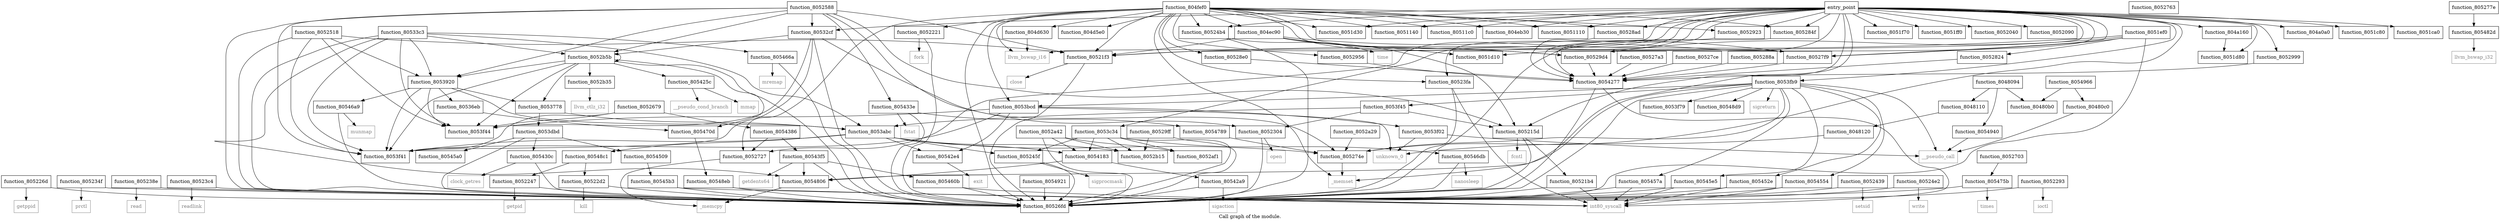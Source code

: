 digraph "Call graph of the module." {
  label="Call graph of the module.";
  node [shape=record];

  Node_function_8052293 [label="{function_8052293}"];
  Node_function_805274e [label="{function_805274e}"];
  Node_function_805226d [label="{function_805226d}"];
  Node_function_80522d2 [label="{function_80522d2}"];
  Node_function_8053f79 [label="{function_8053f79}"];
  Node_function_8052763 [label="{function_8052763}"];
  Node_function_8052b15 [label="{function_8052b15}"];
  Node_function_805277e [label="{function_805277e}"];
  Node_function_8052b35 [label="{function_8052b35}"];
  Node_function_80527a3 [label="{function_80527a3}"];
  Node_function_8052b5b [label="{function_8052b5b}"];
  Node_function_80532cf [label="{function_80532cf}"];
  Node_function_80527ce [label="{function_80527ce}"];
  Node_function_80533c3 [label="{function_80533c3}"];
  Node_function_80527f9 [label="{function_80527f9}"];
  Node_function_80536eb [label="{function_80536eb}"];
  Node_function_8053778 [label="{function_8053778}"];
  Node_function_8052824 [label="{function_8052824}"];
  Node_function_8053920 [label="{function_8053920}"];
  Node_function_805284f [label="{function_805284f}"];
  Node_function_8053abc [label="{function_8053abc}"];
  Node_function_8052727 [label="{function_8052727}"];
  Node_function_80529d4 [label="{function_80529d4}"];
  Node_function_8052304 [label="{function_8052304}"];
  Node_function_805234f [label="{function_805234f}"];
  Node_function_805238e [label="{function_805238e}"];
  Node_function_80523c4 [label="{function_80523c4}"];
  Node_function_80523fa [label="{function_80523fa}"];
  Node_function_8052439 [label="{function_8052439}"];
  Node_function_8053f45 [label="{function_8053f45}"];
  Node_function_805245f [label="{function_805245f}"];
  Node_function_80524b4 [label="{function_80524b4}"];
  Node_function_80524e2 [label="{function_80524e2}"];
  Node_function_8052518 [label="{function_8052518}"];
  Node_function_8052588 [label="{function_8052588}"];
  Node_function_8053f41 [label="{function_8053f41}"];
  Node_function_8052679 [label="{function_8052679}"];
  Node_function_80529ff [label="{function_80529ff}"];
  Node_function_805288a [label="{function_805288a}"];
  Node_function_8053bcd [label="{function_8053bcd}"];
  Node_function_80528ad [label="{function_80528ad}"];
  Node_function_8052a29 [label="{function_8052a29}"];
  Node_function_80526fd [label="{function_80526fd}"];
  Node_function_8052703 [label="{function_8052703}"];
  Node_function_80528e0 [label="{function_80528e0}"];
  Node_function_8053f44 [label="{function_8053f44}"];
  Node_function_8052a42 [label="{function_8052a42}"];
  Node_function_8053c34 [label="{function_8053c34}"];
  Node_function_8052923 [label="{function_8052923}"];
  Node_function_8053dbd [label="{function_8053dbd}"];
  Node_function_8052956 [label="{function_8052956}"];
  Node_function_8053f02 [label="{function_8053f02}"];
  Node_function_8052999 [label="{function_8052999}"];
  Node_getpid [color="gray50", fontcolor="gray50", label="{getpid}"];
  Node_function_8053fb9 [label="{function_8053fb9}"];
  Node_function_8054183 [label="{function_8054183}"];
  Node_function_805425c [label="{function_805425c}"];
  Node_function_8054277 [label="{function_8054277}"];
  Node_function_80542a9 [label="{function_80542a9}"];
  Node_function_80542e4 [label="{function_80542e4}"];
  Node_function_805430c [label="{function_805430c}"];
  Node_function_805433e [label="{function_805433e}"];
  Node_function_8054386 [label="{function_8054386}"];
  Node_function_80543f5 [label="{function_80543f5}"];
  Node_function_8054509 [label="{function_8054509}"];
  Node_function_805452e [label="{function_805452e}"];
  Node_function_8054554 [label="{function_8054554}"];
  Node_function_805457a [label="{function_805457a}"];
  Node_function_80545a0 [label="{function_80545a0}"];
  Node_function_80545b3 [label="{function_80545b3}"];
  Node_function_80545e5 [label="{function_80545e5}"];
  Node_function_805460b [label="{function_805460b}"];
  Node_function_805466a [label="{function_805466a}"];
  Node_function_80546a9 [label="{function_80546a9}"];
  Node_function_80546db [label="{function_80546db}"];
  Node_function_805470d [label="{function_805470d}"];
  Node_function_805475b [label="{function_805475b}"];
  Node_function_8054789 [label="{function_8054789}"];
  Node_function_8054806 [label="{function_8054806}"];
  Node_function_805482d [label="{function_805482d}"];
  Node_function_80548c1 [label="{function_80548c1}"];
  Node_function_80548d9 [label="{function_80548d9}"];
  Node_function_80548eb [label="{function_80548eb}"];
  Node_function_8054921 [label="{function_8054921}"];
  Node_function_8054940 [label="{function_8054940}"];
  Node_function_8054966 [label="{function_8054966}"];
  Node_llvm_ctlz_i32 [color="gray50", fontcolor="gray50", label="{llvm_ctlz_i32}"];
  Node_llvm_bswap_i32 [color="gray50", fontcolor="gray50", label="{llvm_bswap_i32}"];
  Node__memset [color="gray50", fontcolor="gray50", label="{_memset}"];
  Node__memcpy [color="gray50", fontcolor="gray50", label="{_memcpy}"];
  Node_llvm_bswap_i16 [color="gray50", fontcolor="gray50", label="{llvm_bswap_i16}"];
  Node_unknown_0 [color="gray50", fontcolor="gray50", label="{unknown_0}"];
  Node_fcntl [color="gray50", fontcolor="gray50", label="{fcntl}"];
  Node_int80_syscall [color="gray50", fontcolor="gray50", label="{int80_syscall}"];
  Node_close [color="gray50", fontcolor="gray50", label="{close}"];
  Node_fork [color="gray50", fontcolor="gray50", label="{fork}"];
  Node_getppid [color="gray50", fontcolor="gray50", label="{getppid}"];
  Node_ioctl [color="gray50", fontcolor="gray50", label="{ioctl}"];
  Node_kill [color="gray50", fontcolor="gray50", label="{kill}"];
  Node_open [color="gray50", fontcolor="gray50", label="{open}"];
  Node_prctl [color="gray50", fontcolor="gray50", label="{prctl}"];
  Node_read [color="gray50", fontcolor="gray50", label="{read}"];
  Node_readlink [color="gray50", fontcolor="gray50", label="{readlink}"];
  Node_setsid [color="gray50", fontcolor="gray50", label="{setsid}"];
  Node_sigprocmask [color="gray50", fontcolor="gray50", label="{sigprocmask}"];
  Node_time [color="gray50", fontcolor="gray50", label="{time}"];
  Node_write [color="gray50", fontcolor="gray50", label="{write}"];
  Node_sigreturn [color="gray50", fontcolor="gray50", label="{sigreturn}"];
  Node_mmap [color="gray50", fontcolor="gray50", label="{mmap}"];
  Node_sigaction [color="gray50", fontcolor="gray50", label="{sigaction}"];
  Node_exit [color="gray50", fontcolor="gray50", label="{exit}"];
  Node_clock_getres [color="gray50", fontcolor="gray50", label="{clock_getres}"];
  Node_fstat [color="gray50", fontcolor="gray50", label="{fstat}"];
  Node_getdents64 [color="gray50", fontcolor="gray50", label="{getdents64}"];
  Node_mremap [color="gray50", fontcolor="gray50", label="{mremap}"];
  Node_munmap [color="gray50", fontcolor="gray50", label="{munmap}"];
  Node_nanosleep [color="gray50", fontcolor="gray50", label="{nanosleep}"];
  Node_times [color="gray50", fontcolor="gray50", label="{times}"];
  Node_function_8052af1 [label="{function_8052af1}"];
  Node___pseudo_call [color="gray50", fontcolor="gray50", label="{__pseudo_call}"];
  Node___pseudo_cond_branch [color="gray50", fontcolor="gray50", label="{__pseudo_cond_branch}"];
  Node_function_8048094 [label="{function_8048094}"];
  Node_function_80480b0 [label="{function_80480b0}"];
  Node_function_80480c0 [label="{function_80480c0}"];
  Node_function_8048110 [label="{function_8048110}"];
  Node_function_8048120 [label="{function_8048120}"];
  Node_entry_point [label="{entry_point}"];
  Node_function_804a0a0 [label="{function_804a0a0}"];
  Node_function_804a160 [label="{function_804a160}"];
  Node_function_804d5e0 [label="{function_804d5e0}"];
  Node_function_804d630 [label="{function_804d630}"];
  Node_function_804eb30 [label="{function_804eb30}"];
  Node_function_804ec90 [label="{function_804ec90}"];
  Node_function_804fef0 [label="{function_804fef0}"];
  Node_function_8051110 [label="{function_8051110}"];
  Node_function_8051140 [label="{function_8051140}"];
  Node_function_80511c0 [label="{function_80511c0}"];
  Node_function_8051c80 [label="{function_8051c80}"];
  Node_function_8051ca0 [label="{function_8051ca0}"];
  Node_function_8051d10 [label="{function_8051d10}"];
  Node_function_8051d30 [label="{function_8051d30}"];
  Node_function_8051d80 [label="{function_8051d80}"];
  Node_function_8051ef0 [label="{function_8051ef0}"];
  Node_function_8051f70 [label="{function_8051f70}"];
  Node_function_8051ff0 [label="{function_8051ff0}"];
  Node_function_8052040 [label="{function_8052040}"];
  Node_function_8052090 [label="{function_8052090}"];
  Node_function_805215d [label="{function_805215d}"];
  Node_function_80521b4 [label="{function_80521b4}"];
  Node_function_80521f3 [label="{function_80521f3}"];
  Node_function_8052221 [label="{function_8052221}"];
  Node_function_8052247 [label="{function_8052247}"];
  Node_function_8052293 -> Node_function_80526fd;
  Node_function_8052293 -> Node_ioctl;
  Node_function_805274e -> Node__memset;
  Node_function_805226d -> Node_function_80526fd;
  Node_function_805226d -> Node_getppid;
  Node_function_80522d2 -> Node_function_80526fd;
  Node_function_80522d2 -> Node_kill;
  Node_function_805277e -> Node_function_805482d;
  Node_function_8052b35 -> Node_llvm_ctlz_i32;
  Node_function_80527a3 -> Node_function_8054277;
  Node_function_8052b5b -> Node_function_8052b35;
  Node_function_8052b5b -> Node_function_8052b5b;
  Node_function_8052b5b -> Node_function_8053778;
  Node_function_8052b5b -> Node_function_8053920;
  Node_function_8052b5b -> Node_function_8053f41;
  Node_function_8052b5b -> Node_function_80526fd;
  Node_function_8052b5b -> Node_function_8053f44;
  Node_function_8052b5b -> Node_function_805425c;
  Node_function_8052b5b -> Node_function_805470d;
  Node_function_80532cf -> Node_function_805274e;
  Node_function_80532cf -> Node_function_8052b5b;
  Node_function_80532cf -> Node_function_8053f41;
  Node_function_80532cf -> Node_function_80526fd;
  Node_function_80532cf -> Node_function_8053f44;
  Node_function_80527ce -> Node_function_8054277;
  Node_function_80533c3 -> Node_function_8052b5b;
  Node_function_80533c3 -> Node_function_8053920;
  Node_function_80533c3 -> Node_function_8053abc;
  Node_function_80533c3 -> Node_function_8053f41;
  Node_function_80533c3 -> Node_function_80526fd;
  Node_function_80533c3 -> Node_function_8053f44;
  Node_function_80533c3 -> Node_function_805466a;
  Node_function_80533c3 -> Node_function_8054806;
  Node_function_80527f9 -> Node_function_8054277;
  Node_function_80536eb -> Node_function_805470d;
  Node_function_8053778 -> Node_function_8053abc;
  Node_function_8053778 -> Node_function_8053dbd;
  Node_function_8052824 -> Node_function_8054277;
  Node_function_8053920 -> Node_function_80536eb;
  Node_function_8053920 -> Node_function_8053778;
  Node_function_8053920 -> Node_function_8053abc;
  Node_function_8053920 -> Node_function_8053f41;
  Node_function_8053920 -> Node_function_8053f44;
  Node_function_8053920 -> Node_function_80546a9;
  Node_function_805284f -> Node_function_8054277;
  Node_function_8053abc -> Node_function_805274e;
  Node_function_8053abc -> Node_function_8052b15;
  Node_function_8053abc -> Node_function_805245f;
  Node_function_8053abc -> Node_function_8053f41;
  Node_function_8053abc -> Node_function_8054183;
  Node_function_8053abc -> Node_function_80542e4;
  Node_function_8053abc -> Node_function_80548c1;
  Node_function_8052727 -> Node__memcpy;
  Node_function_80529d4 -> Node_function_8054277;
  Node_function_8052304 -> Node_function_80526fd;
  Node_function_8052304 -> Node_open;
  Node_function_805234f -> Node_function_80526fd;
  Node_function_805234f -> Node_prctl;
  Node_function_805238e -> Node_function_80526fd;
  Node_function_805238e -> Node_read;
  Node_function_80523c4 -> Node_function_80526fd;
  Node_function_80523c4 -> Node_readlink;
  Node_function_80523fa -> Node_function_80526fd;
  Node_function_80523fa -> Node_int80_syscall;
  Node_function_8052439 -> Node_function_80526fd;
  Node_function_8052439 -> Node_setsid;
  Node_function_8053f45 -> Node_function_8053abc;
  Node_function_8053f45 -> Node_function_8052304;
  Node_function_8053f45 -> Node_function_805215d;
  Node_function_805245f -> Node_function_80526fd;
  Node_function_805245f -> Node_sigprocmask;
  Node_function_80524b4 -> Node_function_80526fd;
  Node_function_80524b4 -> Node_time;
  Node_function_80524e2 -> Node_function_80526fd;
  Node_function_80524e2 -> Node_write;
  Node_function_8052518 -> Node_function_8053920;
  Node_function_8052518 -> Node_function_8053f41;
  Node_function_8052518 -> Node_function_80526fd;
  Node_function_8052518 -> Node_function_8053f44;
  Node_function_8052518 -> Node_function_80521f3;
  Node_function_8052588 -> Node_function_8052b5b;
  Node_function_8052588 -> Node_function_80532cf;
  Node_function_8052588 -> Node_function_8053920;
  Node_function_8052588 -> Node_function_8052304;
  Node_function_8052588 -> Node_function_8053f41;
  Node_function_8052588 -> Node_function_80526fd;
  Node_function_8052588 -> Node_function_805433e;
  Node_function_8052588 -> Node_function_805215d;
  Node_function_8052588 -> Node_function_80521f3;
  Node_function_8052679 -> Node_function_8053f41;
  Node_function_8052679 -> Node_function_8053f44;
  Node_function_8052679 -> Node_function_8054386;
  Node_function_80529ff -> Node_function_8052b15;
  Node_function_80529ff -> Node_function_80526fd;
  Node_function_805288a -> Node_function_8054277;
  Node_function_8053bcd -> Node_function_8053f41;
  Node_function_8053bcd -> Node_function_8053f44;
  Node_function_8053bcd -> Node_function_8053f02;
  Node_function_8053bcd -> Node_function_80542e4;
  Node_function_8053bcd -> Node_unknown_0;
  Node_function_80528ad -> Node_function_8054277;
  Node_function_8052a29 -> Node_function_805274e;
  Node_function_8052703 -> Node_function_805475b;
  Node_function_80528e0 -> Node_function_8054277;
  Node_function_8052a42 -> Node_function_8052b15;
  Node_function_8052a42 -> Node_function_80526fd;
  Node_function_8052a42 -> Node_function_8054183;
  Node_function_8052a42 -> Node_function_8052af1;
  Node_function_8053c34 -> Node_function_8052b15;
  Node_function_8053c34 -> Node_function_805245f;
  Node_function_8053c34 -> Node_function_80526fd;
  Node_function_8053c34 -> Node_function_8054183;
  Node_function_8053c34 -> Node_function_80546db;
  Node_function_8053c34 -> Node_function_8052af1;
  Node_function_8052923 -> Node_function_8054277;
  Node_function_8053dbd -> Node_function_80526fd;
  Node_function_8053dbd -> Node_function_805430c;
  Node_function_8053dbd -> Node_function_8054509;
  Node_function_8053dbd -> Node_function_80545a0;
  Node_function_8052956 -> Node_function_8054277;
  Node_function_8053f02 -> Node_unknown_0;
  Node_function_8053f02 -> Node___pseudo_call;
  Node_function_8052999 -> Node_function_8054277;
  Node_function_8053fb9 -> Node_function_805274e;
  Node_function_8053fb9 -> Node_function_8053f79;
  Node_function_8053fb9 -> Node_function_8053f45;
  Node_function_8053fb9 -> Node_function_8053bcd;
  Node_function_8053fb9 -> Node_function_80526fd;
  Node_function_8053fb9 -> Node_function_805452e;
  Node_function_8053fb9 -> Node_function_8054554;
  Node_function_8053fb9 -> Node_function_805457a;
  Node_function_8053fb9 -> Node_function_80545e5;
  Node_function_8053fb9 -> Node_function_8054806;
  Node_function_8053fb9 -> Node_function_80548d9;
  Node_function_8053fb9 -> Node_sigreturn;
  Node_function_8053fb9 -> Node___pseudo_call;
  Node_function_8054183 -> Node_function_80542a9;
  Node_function_8054183 -> Node_function_8054806;
  Node_function_805425c -> Node_mmap;
  Node_function_805425c -> Node___pseudo_cond_branch;
  Node_function_8054277 -> Node_function_80526fd;
  Node_function_8054277 -> Node_int80_syscall;
  Node_function_80542a9 -> Node_function_80526fd;
  Node_function_80542a9 -> Node_sigaction;
  Node_function_80542e4 -> Node_exit;
  Node_function_805430c -> Node_function_80526fd;
  Node_function_805430c -> Node_clock_getres;
  Node_function_805433e -> Node_function_80526fd;
  Node_function_805433e -> Node_function_8054789;
  Node_function_805433e -> Node_fstat;
  Node_function_8054386 -> Node_function_8052727;
  Node_function_8054386 -> Node_function_80543f5;
  Node_function_80543f5 -> Node_function_80526fd;
  Node_function_80543f5 -> Node_function_805460b;
  Node_function_80543f5 -> Node_function_8054806;
  Node_function_80543f5 -> Node_getdents64;
  Node_function_8054509 -> Node_function_80545b3;
  Node_function_805452e -> Node_function_80526fd;
  Node_function_805452e -> Node_int80_syscall;
  Node_function_8054554 -> Node_function_80526fd;
  Node_function_8054554 -> Node_int80_syscall;
  Node_function_805457a -> Node_function_80526fd;
  Node_function_805457a -> Node_int80_syscall;
  Node_function_80545b3 -> Node_function_80526fd;
  Node_function_80545b3 -> Node_int80_syscall;
  Node_function_80545e5 -> Node_function_80526fd;
  Node_function_80545e5 -> Node_int80_syscall;
  Node_function_805460b -> Node_function_80526fd;
  Node_function_805460b -> Node_int80_syscall;
  Node_function_805466a -> Node_function_80526fd;
  Node_function_805466a -> Node_mremap;
  Node_function_80546a9 -> Node_function_80526fd;
  Node_function_80546a9 -> Node_munmap;
  Node_function_80546db -> Node_function_80526fd;
  Node_function_80546db -> Node_nanosleep;
  Node_function_805470d -> Node_function_80548eb;
  Node_function_805475b -> Node_function_80526fd;
  Node_function_805475b -> Node_times;
  Node_function_8054789 -> Node_function_805274e;
  Node_function_8054806 -> Node__memcpy;
  Node_function_805482d -> Node_llvm_bswap_i32;
  Node_function_80548c1 -> Node_function_80522d2;
  Node_function_80548c1 -> Node_function_8052247;
  Node_function_80548eb -> Node_function_80526fd;
  Node_function_80548eb -> Node_int80_syscall;
  Node_function_8054921 -> Node_function_80526fd;
  Node_function_8054940 -> Node___pseudo_call;
  Node_function_8054966 -> Node_function_80480b0;
  Node_function_8054966 -> Node_function_80480c0;
  Node_function_8048094 -> Node_function_8054940;
  Node_function_8048094 -> Node_function_80480b0;
  Node_function_8048094 -> Node_function_8048110;
  Node_function_80480c0 -> Node___pseudo_call;
  Node_function_8048110 -> Node_function_8048120;
  Node_function_8048120 -> Node_unknown_0;
  Node_entry_point -> Node_function_805274e;
  Node_entry_point -> Node_function_80532cf;
  Node_entry_point -> Node_function_80527f9;
  Node_entry_point -> Node_function_805284f;
  Node_entry_point -> Node_function_8052727;
  Node_entry_point -> Node_function_80529d4;
  Node_entry_point -> Node_function_80523fa;
  Node_entry_point -> Node_function_80524b4;
  Node_entry_point -> Node_function_80528ad;
  Node_entry_point -> Node_function_80526fd;
  Node_entry_point -> Node_function_8053c34;
  Node_entry_point -> Node_function_8052923;
  Node_entry_point -> Node_function_8052999;
  Node_entry_point -> Node_function_8053fb9;
  Node_entry_point -> Node__memset;
  Node_entry_point -> Node_llvm_bswap_i16;
  Node_entry_point -> Node_function_804a0a0;
  Node_entry_point -> Node_function_804a160;
  Node_entry_point -> Node_function_804eb30;
  Node_entry_point -> Node_function_8051110;
  Node_entry_point -> Node_function_8051140;
  Node_entry_point -> Node_function_80511c0;
  Node_entry_point -> Node_function_8051c80;
  Node_entry_point -> Node_function_8051ca0;
  Node_entry_point -> Node_function_8051d10;
  Node_entry_point -> Node_function_8051d30;
  Node_entry_point -> Node_function_8051d80;
  Node_entry_point -> Node_function_8051f70;
  Node_entry_point -> Node_function_8051ff0;
  Node_entry_point -> Node_function_8052040;
  Node_entry_point -> Node_function_8052090;
  Node_entry_point -> Node_function_805215d;
  Node_entry_point -> Node_function_80521f3;
  Node_function_804a160 -> Node_function_8051d80;
  Node_function_804d630 -> Node_llvm_bswap_i16;
  Node_function_804ec90 -> Node_function_80527f9;
  Node_function_804ec90 -> Node_function_80529d4;
  Node_function_804ec90 -> Node_function_8051d10;
  Node_function_804ec90 -> Node_function_805215d;
  Node_function_804ec90 -> Node_function_80521f3;
  Node_function_804fef0 -> Node_function_80527f9;
  Node_function_804fef0 -> Node_function_805284f;
  Node_function_804fef0 -> Node_function_8052727;
  Node_function_804fef0 -> Node_function_80529d4;
  Node_function_804fef0 -> Node_function_80523fa;
  Node_function_804fef0 -> Node_function_80524b4;
  Node_function_804fef0 -> Node_function_8053bcd;
  Node_function_804fef0 -> Node_function_80528ad;
  Node_function_804fef0 -> Node_function_80526fd;
  Node_function_804fef0 -> Node_function_80528e0;
  Node_function_804fef0 -> Node_function_8052923;
  Node_function_804fef0 -> Node_function_8052956;
  Node_function_804fef0 -> Node__memset;
  Node_function_804fef0 -> Node_llvm_bswap_i16;
  Node_function_804fef0 -> Node_function_804d5e0;
  Node_function_804fef0 -> Node_function_804d630;
  Node_function_804fef0 -> Node_function_804eb30;
  Node_function_804fef0 -> Node_function_804ec90;
  Node_function_804fef0 -> Node_function_8051110;
  Node_function_804fef0 -> Node_function_8051140;
  Node_function_804fef0 -> Node_function_80511c0;
  Node_function_804fef0 -> Node_function_8051d30;
  Node_function_804fef0 -> Node_function_80521f3;
  Node_function_804fef0 -> Node_function_8052221;
  Node_function_8051ef0 -> Node_function_80527f9;
  Node_function_8051ef0 -> Node_function_8052824;
  Node_function_8051ef0 -> Node_function_80529d4;
  Node_function_8051ef0 -> Node_function_80526fd;
  Node_function_8051ef0 -> Node_function_80521f3;
  Node_function_805215d -> Node_function_80526fd;
  Node_function_805215d -> Node_fcntl;
  Node_function_805215d -> Node_function_80521b4;
  Node_function_80521b4 -> Node_function_80526fd;
  Node_function_80521b4 -> Node_int80_syscall;
  Node_function_80521f3 -> Node_function_80526fd;
  Node_function_80521f3 -> Node_close;
  Node_function_8052221 -> Node_function_80526fd;
  Node_function_8052221 -> Node_fork;
  Node_function_8052247 -> Node_function_80526fd;
  Node_function_8052247 -> Node_getpid;
}
